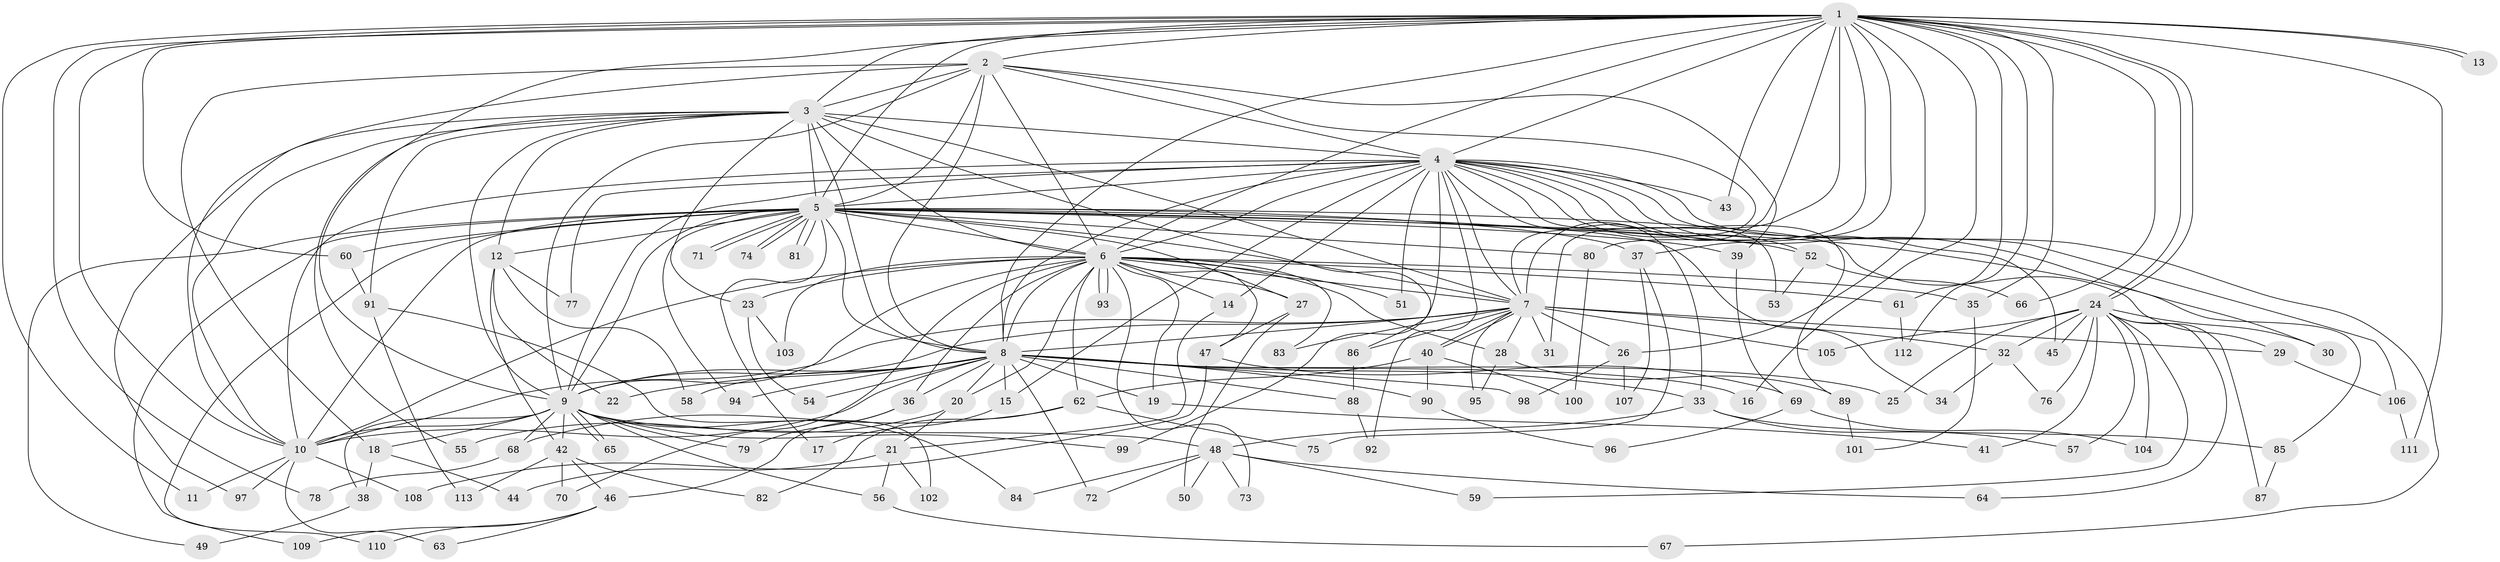 // coarse degree distribution, {24: 0.017857142857142856, 10: 0.017857142857142856, 11: 0.05357142857142857, 20: 0.017857142857142856, 27: 0.017857142857142856, 32: 0.017857142857142856, 16: 0.017857142857142856, 21: 0.017857142857142856, 2: 0.3392857142857143, 6: 0.03571428571428571, 3: 0.19642857142857142, 4: 0.10714285714285714, 5: 0.05357142857142857, 9: 0.017857142857142856, 1: 0.07142857142857142}
// Generated by graph-tools (version 1.1) at 2025/17/03/04/25 18:17:32]
// undirected, 113 vertices, 251 edges
graph export_dot {
graph [start="1"]
  node [color=gray90,style=filled];
  1;
  2;
  3;
  4;
  5;
  6;
  7;
  8;
  9;
  10;
  11;
  12;
  13;
  14;
  15;
  16;
  17;
  18;
  19;
  20;
  21;
  22;
  23;
  24;
  25;
  26;
  27;
  28;
  29;
  30;
  31;
  32;
  33;
  34;
  35;
  36;
  37;
  38;
  39;
  40;
  41;
  42;
  43;
  44;
  45;
  46;
  47;
  48;
  49;
  50;
  51;
  52;
  53;
  54;
  55;
  56;
  57;
  58;
  59;
  60;
  61;
  62;
  63;
  64;
  65;
  66;
  67;
  68;
  69;
  70;
  71;
  72;
  73;
  74;
  75;
  76;
  77;
  78;
  79;
  80;
  81;
  82;
  83;
  84;
  85;
  86;
  87;
  88;
  89;
  90;
  91;
  92;
  93;
  94;
  95;
  96;
  97;
  98;
  99;
  100;
  101;
  102;
  103;
  104;
  105;
  106;
  107;
  108;
  109;
  110;
  111;
  112;
  113;
  1 -- 2;
  1 -- 3;
  1 -- 4;
  1 -- 5;
  1 -- 6;
  1 -- 7;
  1 -- 8;
  1 -- 9;
  1 -- 10;
  1 -- 11;
  1 -- 13;
  1 -- 13;
  1 -- 16;
  1 -- 24;
  1 -- 24;
  1 -- 26;
  1 -- 31;
  1 -- 35;
  1 -- 37;
  1 -- 43;
  1 -- 60;
  1 -- 61;
  1 -- 66;
  1 -- 78;
  1 -- 80;
  1 -- 111;
  1 -- 112;
  2 -- 3;
  2 -- 4;
  2 -- 5;
  2 -- 6;
  2 -- 7;
  2 -- 8;
  2 -- 9;
  2 -- 10;
  2 -- 18;
  2 -- 39;
  3 -- 4;
  3 -- 5;
  3 -- 6;
  3 -- 7;
  3 -- 8;
  3 -- 9;
  3 -- 10;
  3 -- 12;
  3 -- 23;
  3 -- 55;
  3 -- 86;
  3 -- 91;
  3 -- 97;
  4 -- 5;
  4 -- 6;
  4 -- 7;
  4 -- 8;
  4 -- 9;
  4 -- 10;
  4 -- 14;
  4 -- 15;
  4 -- 30;
  4 -- 33;
  4 -- 43;
  4 -- 45;
  4 -- 51;
  4 -- 52;
  4 -- 53;
  4 -- 67;
  4 -- 77;
  4 -- 89;
  4 -- 92;
  4 -- 99;
  4 -- 106;
  5 -- 6;
  5 -- 7;
  5 -- 8;
  5 -- 9;
  5 -- 10;
  5 -- 12;
  5 -- 17;
  5 -- 27;
  5 -- 29;
  5 -- 34;
  5 -- 37;
  5 -- 39;
  5 -- 49;
  5 -- 52;
  5 -- 60;
  5 -- 71;
  5 -- 71;
  5 -- 74;
  5 -- 74;
  5 -- 80;
  5 -- 81;
  5 -- 81;
  5 -- 85;
  5 -- 94;
  5 -- 109;
  5 -- 110;
  6 -- 7;
  6 -- 8;
  6 -- 9;
  6 -- 10;
  6 -- 14;
  6 -- 19;
  6 -- 20;
  6 -- 23;
  6 -- 27;
  6 -- 28;
  6 -- 35;
  6 -- 36;
  6 -- 47;
  6 -- 51;
  6 -- 61;
  6 -- 62;
  6 -- 70;
  6 -- 73;
  6 -- 83;
  6 -- 93;
  6 -- 93;
  6 -- 103;
  7 -- 8;
  7 -- 9;
  7 -- 10;
  7 -- 26;
  7 -- 28;
  7 -- 29;
  7 -- 31;
  7 -- 32;
  7 -- 40;
  7 -- 40;
  7 -- 83;
  7 -- 86;
  7 -- 95;
  7 -- 105;
  8 -- 9;
  8 -- 10;
  8 -- 15;
  8 -- 16;
  8 -- 19;
  8 -- 20;
  8 -- 22;
  8 -- 25;
  8 -- 33;
  8 -- 36;
  8 -- 54;
  8 -- 58;
  8 -- 72;
  8 -- 88;
  8 -- 90;
  8 -- 94;
  8 -- 98;
  9 -- 10;
  9 -- 18;
  9 -- 38;
  9 -- 42;
  9 -- 48;
  9 -- 56;
  9 -- 65;
  9 -- 65;
  9 -- 68;
  9 -- 79;
  9 -- 84;
  9 -- 99;
  10 -- 11;
  10 -- 63;
  10 -- 97;
  10 -- 108;
  12 -- 22;
  12 -- 42;
  12 -- 58;
  12 -- 77;
  14 -- 21;
  15 -- 17;
  18 -- 38;
  18 -- 44;
  19 -- 41;
  20 -- 21;
  20 -- 55;
  21 -- 44;
  21 -- 56;
  21 -- 102;
  23 -- 54;
  23 -- 103;
  24 -- 25;
  24 -- 30;
  24 -- 32;
  24 -- 41;
  24 -- 45;
  24 -- 57;
  24 -- 59;
  24 -- 64;
  24 -- 76;
  24 -- 87;
  24 -- 104;
  24 -- 105;
  26 -- 98;
  26 -- 107;
  27 -- 47;
  27 -- 50;
  28 -- 89;
  28 -- 95;
  29 -- 106;
  32 -- 34;
  32 -- 76;
  33 -- 48;
  33 -- 57;
  33 -- 85;
  35 -- 101;
  36 -- 46;
  36 -- 79;
  37 -- 75;
  37 -- 107;
  38 -- 49;
  39 -- 69;
  40 -- 62;
  40 -- 90;
  40 -- 100;
  42 -- 46;
  42 -- 70;
  42 -- 82;
  42 -- 113;
  46 -- 63;
  46 -- 109;
  46 -- 110;
  47 -- 69;
  47 -- 108;
  48 -- 50;
  48 -- 59;
  48 -- 64;
  48 -- 72;
  48 -- 73;
  48 -- 84;
  52 -- 53;
  52 -- 66;
  56 -- 67;
  60 -- 91;
  61 -- 112;
  62 -- 68;
  62 -- 75;
  62 -- 82;
  68 -- 78;
  69 -- 96;
  69 -- 104;
  80 -- 100;
  85 -- 87;
  86 -- 88;
  88 -- 92;
  89 -- 101;
  90 -- 96;
  91 -- 102;
  91 -- 113;
  106 -- 111;
}
